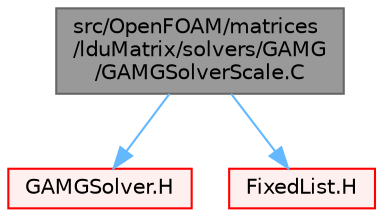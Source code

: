 digraph "src/OpenFOAM/matrices/lduMatrix/solvers/GAMG/GAMGSolverScale.C"
{
 // LATEX_PDF_SIZE
  bgcolor="transparent";
  edge [fontname=Helvetica,fontsize=10,labelfontname=Helvetica,labelfontsize=10];
  node [fontname=Helvetica,fontsize=10,shape=box,height=0.2,width=0.4];
  Node1 [id="Node000001",label="src/OpenFOAM/matrices\l/lduMatrix/solvers/GAMG\l/GAMGSolverScale.C",height=0.2,width=0.4,color="gray40", fillcolor="grey60", style="filled", fontcolor="black",tooltip=" "];
  Node1 -> Node2 [id="edge1_Node000001_Node000002",color="steelblue1",style="solid",tooltip=" "];
  Node2 [id="Node000002",label="GAMGSolver.H",height=0.2,width=0.4,color="red", fillcolor="#FFF0F0", style="filled",URL="$GAMGSolver_8H.html",tooltip=" "];
  Node1 -> Node110 [id="edge2_Node000001_Node000110",color="steelblue1",style="solid",tooltip=" "];
  Node110 [id="Node000110",label="FixedList.H",height=0.2,width=0.4,color="red", fillcolor="#FFF0F0", style="filled",URL="$FixedList_8H.html",tooltip=" "];
}
